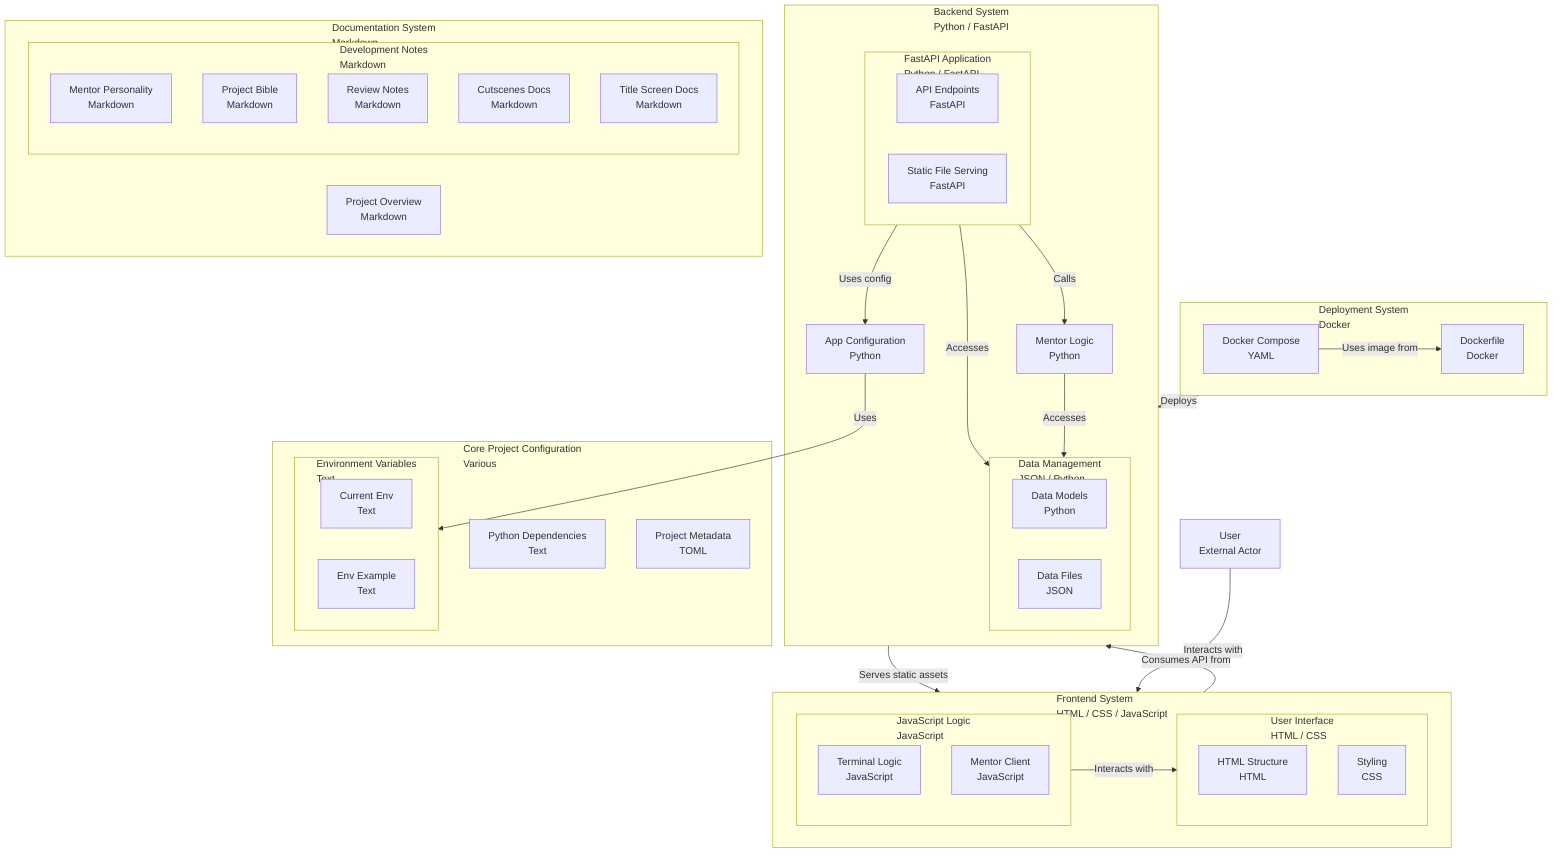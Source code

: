 graph TD

    12["User<br>External Actor"]
    subgraph 1["Core Project Configuration<br>Various"]
        31["Python Dependencies<br>Text"]
        32["Project Metadata<br>TOML"]
        subgraph 2["Environment Variables<br>Text"]
            33["Current Env<br>Text"]
            34["Env Example<br>Text"]
        end
    end
    subgraph 3["Documentation System<br>Markdown"]
        25["Project Overview<br>Markdown"]
        subgraph 4["Development Notes<br>Markdown"]
            26["Mentor Personality<br>Markdown"]
            27["Project Bible<br>Markdown"]
            28["Review Notes<br>Markdown"]
            29["Cutscenes Docs<br>Markdown"]
            30["Title Screen Docs<br>Markdown"]
        end
    end
    subgraph 5["Deployment System<br>Docker"]
        23["Dockerfile<br>Docker"]
        24["Docker Compose<br>YAML"]
        %% Edges at this level (grouped by source)
        24["Docker Compose<br>YAML"] -->|Uses image from| 23["Dockerfile<br>Docker"]
    end
    subgraph 6["Frontend System<br>HTML / CSS / JavaScript"]
        subgraph 7["JavaScript Logic<br>JavaScript"]
            21["Terminal Logic<br>JavaScript"]
            22["Mentor Client<br>JavaScript"]
        end
        subgraph 8["User Interface<br>HTML / CSS"]
            19["HTML Structure<br>HTML"]
            20["Styling<br>CSS"]
        end
        %% Edges at this level (grouped by source)
        7["JavaScript Logic<br>JavaScript"] -->|Interacts with| 8["User Interface<br>HTML / CSS"]
    end
    subgraph 9["Backend System<br>Python / FastAPI"]
        15["App Configuration<br>Python"]
        16["Mentor Logic<br>Python"]
        subgraph 10["Data Management<br>JSON / Python"]
            17["Data Models<br>Python"]
            18["Data Files<br>JSON"]
        end
        subgraph 11["FastAPI Application<br>Python / FastAPI"]
            13["API Endpoints<br>FastAPI"]
            14["Static File Serving<br>FastAPI"]
        end
        %% Edges at this level (grouped by source)
        11["FastAPI Application<br>Python / FastAPI"] -->|Accesses| 10["Data Management<br>JSON / Python"]
        11["FastAPI Application<br>Python / FastAPI"] -->|Uses config| 15["App Configuration<br>Python"]
        11["FastAPI Application<br>Python / FastAPI"] -->|Calls| 16["Mentor Logic<br>Python"]
        16["Mentor Logic<br>Python"] -->|Accesses| 10["Data Management<br>JSON / Python"]
    end
    %% Edges at this level (grouped by source)
    15["App Configuration<br>Python"] -->|Uses| 2["Environment Variables<br>Text"]
    9["Backend System<br>Python / FastAPI"] -->|Serves static assets| 6["Frontend System<br>HTML / CSS / JavaScript"]
    12["User<br>External Actor"] -->|Interacts with| 6["Frontend System<br>HTML / CSS / JavaScript"]
    5["Deployment System<br>Docker"] -->|Deploys| 9["Backend System<br>Python / FastAPI"]
    6["Frontend System<br>HTML / CSS / JavaScript"] -->|Consumes API from| 9["Backend System<br>Python / FastAPI"]